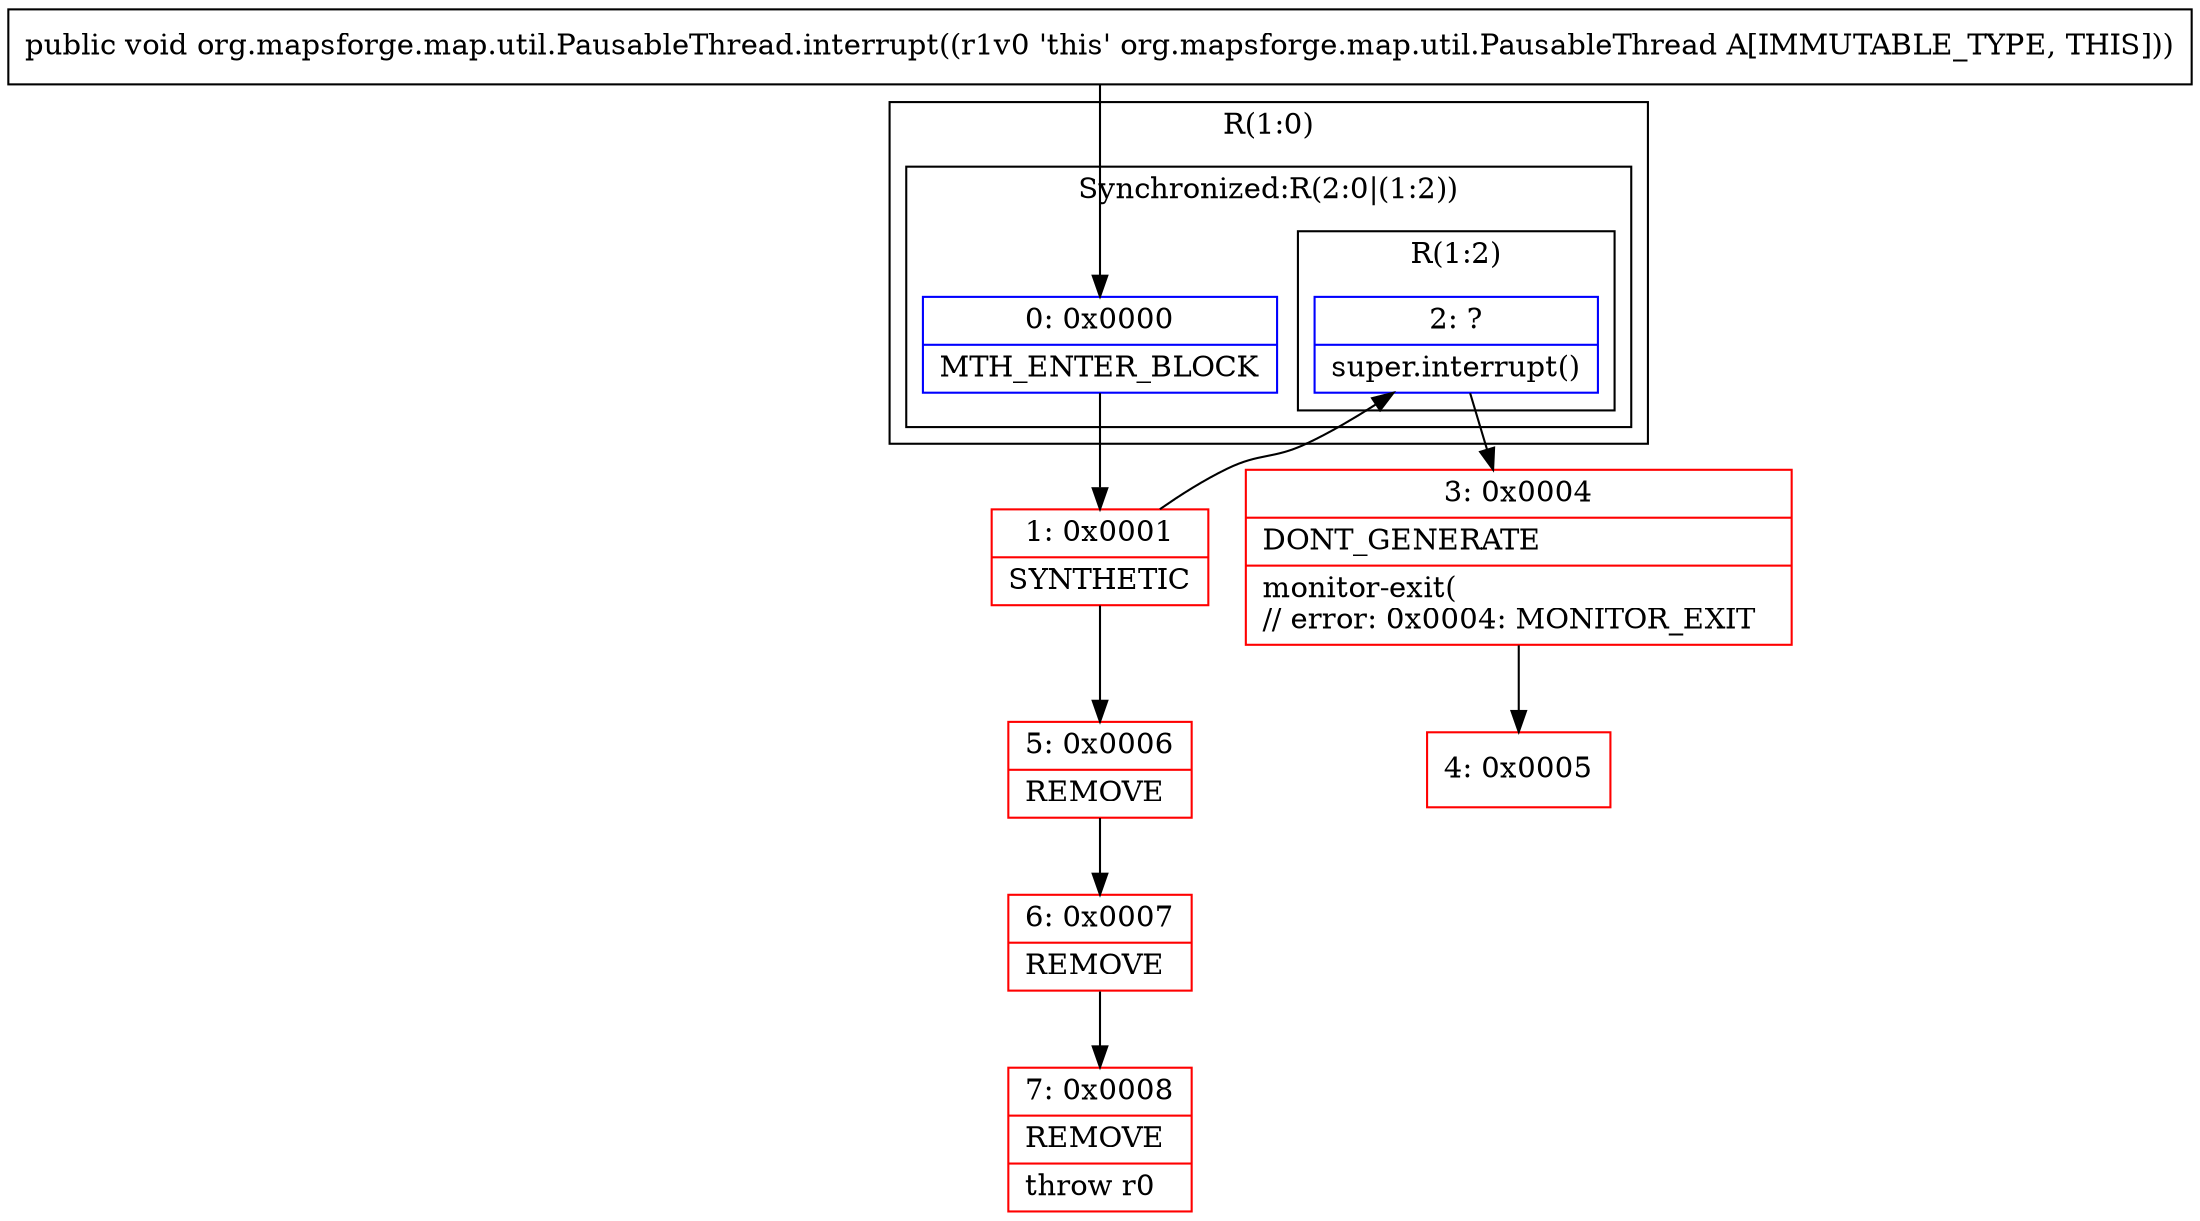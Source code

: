 digraph "CFG fororg.mapsforge.map.util.PausableThread.interrupt()V" {
subgraph cluster_Region_948116925 {
label = "R(1:0)";
node [shape=record,color=blue];
subgraph cluster_SynchronizedRegion_1722042609 {
label = "Synchronized:R(2:0|(1:2))";
node [shape=record,color=blue];
Node_0 [shape=record,label="{0\:\ 0x0000|MTH_ENTER_BLOCK\l}"];
subgraph cluster_Region_7704159 {
label = "R(1:2)";
node [shape=record,color=blue];
Node_2 [shape=record,label="{2\:\ ?|super.interrupt()\l}"];
}
}
}
Node_1 [shape=record,color=red,label="{1\:\ 0x0001|SYNTHETIC\l}"];
Node_3 [shape=record,color=red,label="{3\:\ 0x0004|DONT_GENERATE\l|monitor\-exit(\l\/\/ error: 0x0004: MONITOR_EXIT  \l}"];
Node_4 [shape=record,color=red,label="{4\:\ 0x0005}"];
Node_5 [shape=record,color=red,label="{5\:\ 0x0006|REMOVE\l}"];
Node_6 [shape=record,color=red,label="{6\:\ 0x0007|REMOVE\l}"];
Node_7 [shape=record,color=red,label="{7\:\ 0x0008|REMOVE\l|throw r0\l}"];
MethodNode[shape=record,label="{public void org.mapsforge.map.util.PausableThread.interrupt((r1v0 'this' org.mapsforge.map.util.PausableThread A[IMMUTABLE_TYPE, THIS])) }"];
MethodNode -> Node_0;
Node_0 -> Node_1;
Node_2 -> Node_3;
Node_1 -> Node_2;
Node_1 -> Node_5;
Node_3 -> Node_4;
Node_5 -> Node_6;
Node_6 -> Node_7;
}

